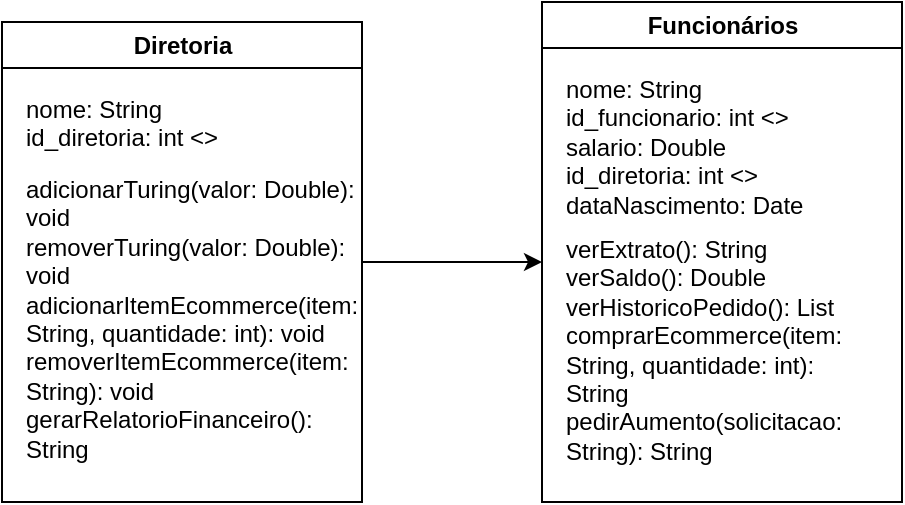 <mxfile>
    <diagram name="Diagrama de Classes" id="0">
        <mxGraphModel dx="668" dy="476" grid="1" gridSize="10" guides="1" tooltips="1" connect="1" arrows="1" fold="1" page="1" pageScale="1" pageWidth="827" pageHeight="1169" math="0" shadow="0">
            <root>
                <mxCell id="0"/>
                <mxCell id="1" parent="0"/>
                <mxCell id="3" value="Diretoria" style="swimlane;html=1;" parent="1" vertex="1">
                    <mxGeometry x="150" y="160" width="180" height="240" as="geometry"/>
                </mxCell>
                <mxCell id="4" value="nome: String&#10;id_diretoria: int &lt;&lt;PK&gt;&gt;" style="text;strokeColor=none;fillColor=none;align=left;verticalAlign=top;whiteSpace=wrap;html=1;" parent="3" vertex="1">
                    <mxGeometry x="10" y="30" width="160" height="40" as="geometry"/>
                </mxCell>
                <mxCell id="5" value="adicionarTuring(valor: Double): void&#10;removerTuring(valor: Double): void&#10;adicionarItemEcommerce(item: String, quantidade: int): void&#10;removerItemEcommerce(item: String): void&#10;gerarRelatorioFinanceiro(): String" style="text;strokeColor=none;fillColor=none;align=left;verticalAlign=top;whiteSpace=wrap;html=1;" parent="3" vertex="1">
                    <mxGeometry x="10" y="70" width="160" height="100" as="geometry"/>
                </mxCell>
                <mxCell id="6" value="Funcionários" style="swimlane;html=1;" parent="1" vertex="1">
                    <mxGeometry x="420" y="150" width="180" height="250" as="geometry"/>
                </mxCell>
                <mxCell id="7" value="nome: String&#10;id_funcionario: int &lt;&lt;PK&gt;&gt;&#10;salario: Double&#10;id_diretoria: int &lt;&lt;FK&gt;&gt;&#10;dataNascimento: Date" style="text;strokeColor=none;fillColor=none;align=left;verticalAlign=top;whiteSpace=wrap;html=1;" parent="6" vertex="1">
                    <mxGeometry x="10" y="30" width="160" height="80" as="geometry"/>
                </mxCell>
                <mxCell id="8" value="verExtrato(): String&#10;verSaldo(): Double&#10;verHistoricoPedido(): List&lt;String&gt;&#10;comprarEcommerce(item: String, quantidade: int): String&#10;pedirAumento(solicitacao: String): String" style="text;strokeColor=none;fillColor=none;align=left;verticalAlign=top;whiteSpace=wrap;html=1;" parent="6" vertex="1">
                    <mxGeometry x="10" y="110" width="160" height="100" as="geometry"/>
                </mxCell>
                <mxCell id="9" value="" style="edgeStyle=orthogonalEdgeStyle;rounded=0;orthogonalLoop=1;jettySize=auto;html=1;" parent="1" source="3" edge="1">
                    <mxGeometry relative="1" as="geometry">
                        <mxPoint x="420" y="280" as="targetPoint"/>
                    </mxGeometry>
                </mxCell>
            </root>
        </mxGraphModel>
    </diagram>
</mxfile>